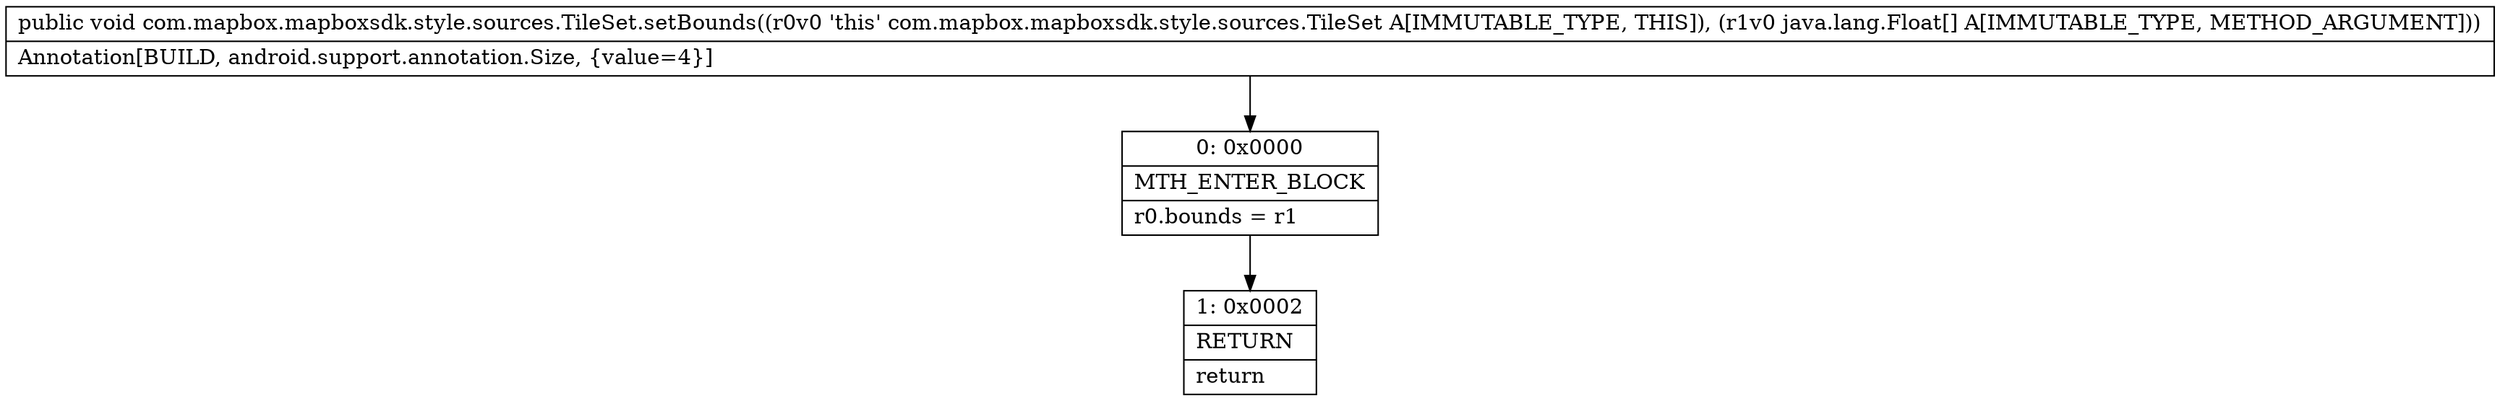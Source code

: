 digraph "CFG forcom.mapbox.mapboxsdk.style.sources.TileSet.setBounds([Ljava\/lang\/Float;)V" {
Node_0 [shape=record,label="{0\:\ 0x0000|MTH_ENTER_BLOCK\l|r0.bounds = r1\l}"];
Node_1 [shape=record,label="{1\:\ 0x0002|RETURN\l|return\l}"];
MethodNode[shape=record,label="{public void com.mapbox.mapboxsdk.style.sources.TileSet.setBounds((r0v0 'this' com.mapbox.mapboxsdk.style.sources.TileSet A[IMMUTABLE_TYPE, THIS]), (r1v0 java.lang.Float[] A[IMMUTABLE_TYPE, METHOD_ARGUMENT]))  | Annotation[BUILD, android.support.annotation.Size, \{value=4\}]\l}"];
MethodNode -> Node_0;
Node_0 -> Node_1;
}

